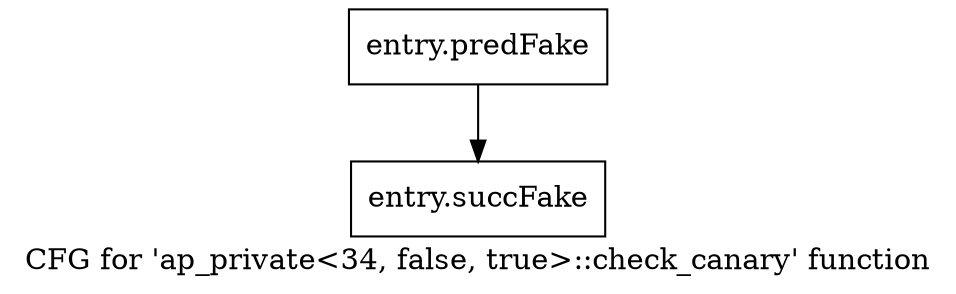 digraph "CFG for 'ap_private\<34, false, true\>::check_canary' function" {
	label="CFG for 'ap_private\<34, false, true\>::check_canary' function";

	Node0x59d3dc0 [shape=record,filename="",linenumber="",label="{entry.predFake}"];
	Node0x59d3dc0 -> Node0x5adbb90[ callList="" memoryops="" filename="/home/omerfaruk/tools/Xilinx/Vitis_HLS/2023.2/include/etc/ap_private.h" execusionnum="0"];
	Node0x5adbb90 [shape=record,filename="/home/omerfaruk/tools/Xilinx/Vitis_HLS/2023.2/include/etc/ap_private.h",linenumber="1384",label="{entry.succFake}"];
}
